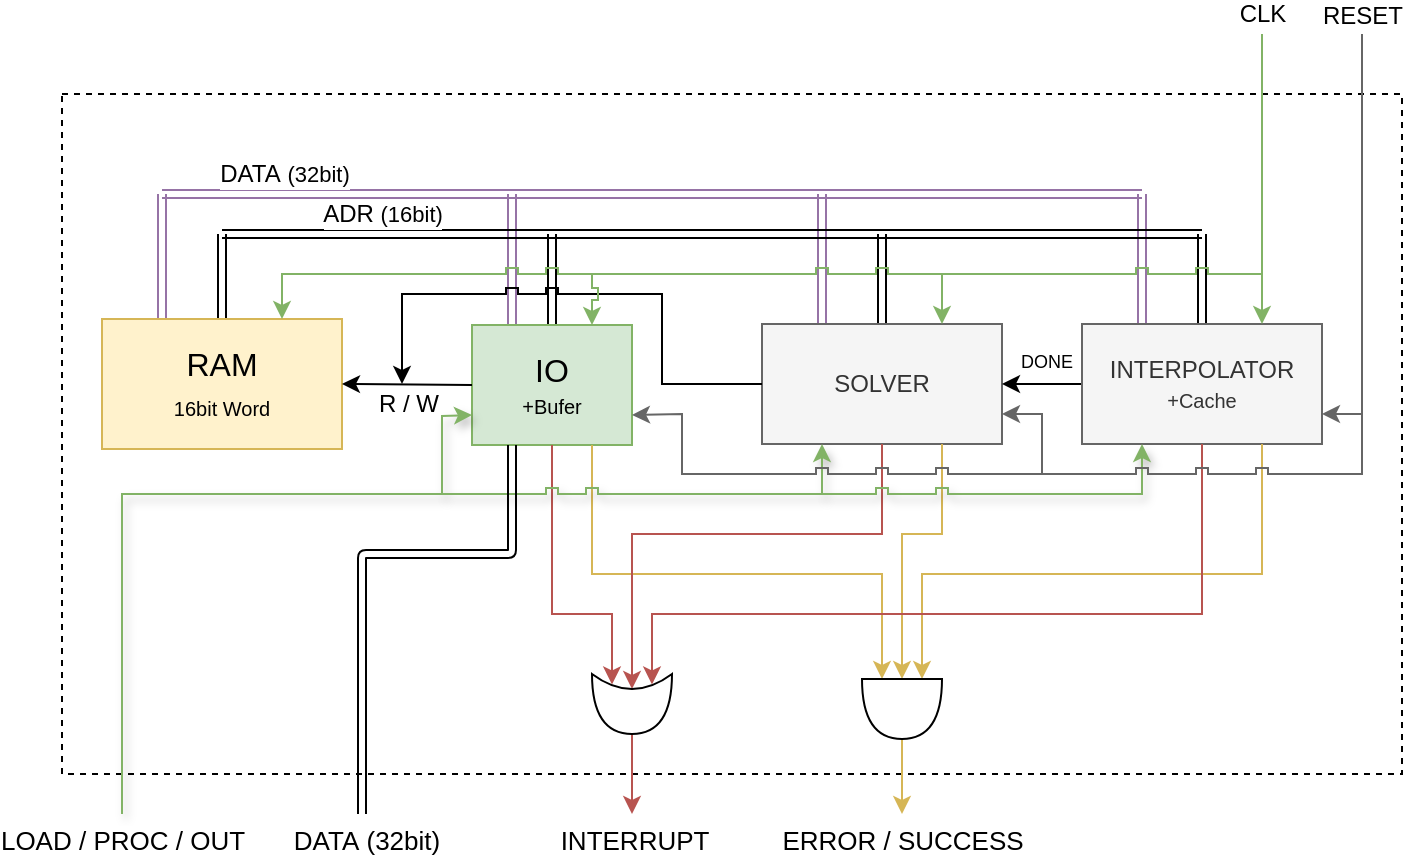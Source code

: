 <mxfile version="12.3.2" type="device" pages="1"><diagram id="FDOUSVHYY8eVoYIj2yb1" name="default"><mxGraphModel dx="1792" dy="700" grid="1" gridSize="10" guides="1" tooltips="1" connect="1" arrows="1" fold="1" page="1" pageScale="1" pageWidth="850" pageHeight="1100" background="none" math="0" shadow="0"><root><mxCell id="Gq3sydEzkJt4ZsSo_zlP-0"/><mxCell id="Gq3sydEzkJt4ZsSo_zlP-1" parent="Gq3sydEzkJt4ZsSo_zlP-0"/><mxCell id="ygiRLRduiJ0KiNkpo_pw-22" value="" style="rounded=0;whiteSpace=wrap;html=1;dashed=1;fontSize=13;editable=0;backgroundOutline=1;connectable=0;allowArrows=0;imageAspect=1;shadow=0;comic=0;snapToPoint=0;fixDash=0;" parent="Gq3sydEzkJt4ZsSo_zlP-1" vertex="1"><mxGeometry x="-670" y="120" width="670" height="340" as="geometry"/></mxCell><mxCell id="ygiRLRduiJ0KiNkpo_pw-46" style="edgeStyle=orthogonalEdgeStyle;rounded=0;jumpStyle=sharp;orthogonalLoop=1;jettySize=auto;html=1;exitX=0.25;exitY=0;exitDx=0;exitDy=0;startArrow=classic;startFill=1;endArrow=none;endFill=0;shape=link;fillColor=#e1d5e7;strokeColor=#9673a6;" parent="Gq3sydEzkJt4ZsSo_zlP-1" source="ygiRLRduiJ0KiNkpo_pw-0" edge="1"><mxGeometry relative="1" as="geometry"><mxPoint x="-620" y="170" as="targetPoint"/></mxGeometry></mxCell><mxCell id="ygiRLRduiJ0KiNkpo_pw-47" style="edgeStyle=orthogonalEdgeStyle;shape=link;rounded=0;jumpStyle=sharp;orthogonalLoop=1;jettySize=auto;html=1;exitX=0.5;exitY=0;exitDx=0;exitDy=0;startArrow=classic;startFill=1;endArrow=none;endFill=0;" parent="Gq3sydEzkJt4ZsSo_zlP-1" source="ygiRLRduiJ0KiNkpo_pw-0" edge="1"><mxGeometry relative="1" as="geometry"><mxPoint x="-590" y="190" as="targetPoint"/></mxGeometry></mxCell><mxCell id="ygiRLRduiJ0KiNkpo_pw-0" value="RAM&lt;br style=&quot;font-size: 12px&quot;&gt;&lt;font size=&quot;1&quot;&gt;16bit Word&lt;/font&gt;" style="rounded=0;whiteSpace=wrap;html=1;verticalAlign=middle;fontSize=16;fillColor=#fff2cc;strokeColor=#d6b656;" parent="Gq3sydEzkJt4ZsSo_zlP-1" vertex="1"><mxGeometry x="-650" y="232.5" width="120" height="65" as="geometry"/></mxCell><mxCell id="ygiRLRduiJ0KiNkpo_pw-50" style="edgeStyle=orthogonalEdgeStyle;shape=link;rounded=0;jumpStyle=sharp;orthogonalLoop=1;jettySize=auto;html=1;exitX=0.25;exitY=0;exitDx=0;exitDy=0;startArrow=classic;startFill=1;endArrow=none;endFill=0;fillColor=#e1d5e7;strokeColor=#9673a6;" parent="Gq3sydEzkJt4ZsSo_zlP-1" source="ygiRLRduiJ0KiNkpo_pw-1" edge="1"><mxGeometry relative="1" as="geometry"><mxPoint x="-290" y="170" as="targetPoint"/></mxGeometry></mxCell><mxCell id="ygiRLRduiJ0KiNkpo_pw-51" style="edgeStyle=orthogonalEdgeStyle;shape=link;rounded=0;jumpStyle=sharp;orthogonalLoop=1;jettySize=auto;html=1;exitX=0.5;exitY=0;exitDx=0;exitDy=0;startArrow=classic;startFill=1;endArrow=none;endFill=0;" parent="Gq3sydEzkJt4ZsSo_zlP-1" source="ygiRLRduiJ0KiNkpo_pw-1" edge="1"><mxGeometry relative="1" as="geometry"><mxPoint x="-260" y="190" as="targetPoint"/></mxGeometry></mxCell><mxCell id="ygiRLRduiJ0KiNkpo_pw-1" value="SOLVER" style="rounded=0;whiteSpace=wrap;html=1;fillColor=#f5f5f5;strokeColor=#666666;fontColor=#333333;" parent="Gq3sydEzkJt4ZsSo_zlP-1" vertex="1"><mxGeometry x="-320" y="235" width="120" height="60" as="geometry"/></mxCell><mxCell id="ygiRLRduiJ0KiNkpo_pw-52" style="edgeStyle=orthogonalEdgeStyle;shape=link;rounded=0;jumpStyle=sharp;orthogonalLoop=1;jettySize=auto;html=1;exitX=0.25;exitY=0;exitDx=0;exitDy=0;startArrow=classic;startFill=1;endArrow=none;endFill=0;fillColor=#e1d5e7;strokeColor=#9673a6;" parent="Gq3sydEzkJt4ZsSo_zlP-1" source="ygiRLRduiJ0KiNkpo_pw-2" edge="1"><mxGeometry relative="1" as="geometry"><mxPoint x="-130" y="170" as="targetPoint"/></mxGeometry></mxCell><mxCell id="ygiRLRduiJ0KiNkpo_pw-53" style="edgeStyle=orthogonalEdgeStyle;shape=link;rounded=0;jumpStyle=sharp;orthogonalLoop=1;jettySize=auto;html=1;exitX=0.5;exitY=0;exitDx=0;exitDy=0;startArrow=classic;startFill=1;endArrow=none;endFill=0;" parent="Gq3sydEzkJt4ZsSo_zlP-1" source="ygiRLRduiJ0KiNkpo_pw-2" edge="1"><mxGeometry relative="1" as="geometry"><mxPoint x="-100" y="190" as="targetPoint"/></mxGeometry></mxCell><mxCell id="ygiRLRduiJ0KiNkpo_pw-66" style="edgeStyle=orthogonalEdgeStyle;rounded=0;jumpStyle=sharp;orthogonalLoop=1;jettySize=auto;html=1;exitX=0;exitY=0.5;exitDx=0;exitDy=0;entryX=1;entryY=0.5;entryDx=0;entryDy=0;shadow=0;startArrow=none;startFill=0;endArrow=classic;endFill=1;" parent="Gq3sydEzkJt4ZsSo_zlP-1" source="ygiRLRduiJ0KiNkpo_pw-2" target="ygiRLRduiJ0KiNkpo_pw-1" edge="1"><mxGeometry relative="1" as="geometry"/></mxCell><mxCell id="ygiRLRduiJ0KiNkpo_pw-67" value="DONE" style="text;html=1;align=center;verticalAlign=middle;resizable=0;points=[];;labelBackgroundColor=#ffffff;fontSize=9;" parent="ygiRLRduiJ0KiNkpo_pw-66" vertex="1" connectable="0"><mxGeometry x="0.212" relative="1" as="geometry"><mxPoint x="5.5" y="-11" as="offset"/></mxGeometry></mxCell><mxCell id="ygiRLRduiJ0KiNkpo_pw-2" value="INTERPOLATOR&lt;br style=&quot;font-size: 9px&quot;&gt;&lt;font size=&quot;1&quot;&gt;+Cache&lt;/font&gt;" style="rounded=0;whiteSpace=wrap;html=1;fillColor=#f5f5f5;strokeColor=#666666;fontColor=#333333;" parent="Gq3sydEzkJt4ZsSo_zlP-1" vertex="1"><mxGeometry x="-160" y="235" width="120" height="60" as="geometry"/></mxCell><mxCell id="ygiRLRduiJ0KiNkpo_pw-48" style="edgeStyle=orthogonalEdgeStyle;shape=link;rounded=0;jumpStyle=sharp;orthogonalLoop=1;jettySize=auto;html=1;exitX=0.25;exitY=0;exitDx=0;exitDy=0;startArrow=classic;startFill=1;endArrow=none;endFill=0;fillColor=#e1d5e7;strokeColor=#9673a6;" parent="Gq3sydEzkJt4ZsSo_zlP-1" source="ygiRLRduiJ0KiNkpo_pw-9" edge="1"><mxGeometry relative="1" as="geometry"><mxPoint x="-445" y="170" as="targetPoint"/></mxGeometry></mxCell><mxCell id="ygiRLRduiJ0KiNkpo_pw-49" style="edgeStyle=orthogonalEdgeStyle;shape=link;rounded=0;jumpStyle=sharp;orthogonalLoop=1;jettySize=auto;html=1;exitX=0.5;exitY=0;exitDx=0;exitDy=0;startArrow=classic;startFill=1;endArrow=none;endFill=0;" parent="Gq3sydEzkJt4ZsSo_zlP-1" source="ygiRLRduiJ0KiNkpo_pw-9" edge="1"><mxGeometry relative="1" as="geometry"><mxPoint x="-425" y="190" as="targetPoint"/></mxGeometry></mxCell><mxCell id="ygiRLRduiJ0KiNkpo_pw-9" value="&lt;font style=&quot;font-size: 16px&quot;&gt;IO&lt;/font&gt;&lt;br&gt;&lt;font style=&quot;font-size: 10px&quot;&gt;+Bufer&lt;/font&gt;" style="rounded=0;whiteSpace=wrap;html=1;fontSize=13;fillColor=#d5e8d4;strokeColor=#82b366;" parent="Gq3sydEzkJt4ZsSo_zlP-1" vertex="1"><mxGeometry x="-465" y="235.5" width="80" height="60" as="geometry"/></mxCell><mxCell id="ygiRLRduiJ0KiNkpo_pw-31" value="" style="endArrow=classic;html=1;exitX=0.75;exitY=1;exitDx=0;exitDy=0;entryX=0;entryY=0.25;entryDx=0;entryDy=0;entryPerimeter=0;jumpStyle=sharp;fillColor=#fff2cc;strokeColor=#d6b656;rounded=0;" parent="Gq3sydEzkJt4ZsSo_zlP-1" source="ygiRLRduiJ0KiNkpo_pw-2" target="ygiRLRduiJ0KiNkpo_pw-27" edge="1"><mxGeometry width="50" height="50" relative="1" as="geometry"><mxPoint x="-680" y="660" as="sourcePoint"/><mxPoint x="-630" y="610" as="targetPoint"/><Array as="points"><mxPoint x="-70" y="360"/><mxPoint x="-240" y="360"/></Array></mxGeometry></mxCell><mxCell id="ygiRLRduiJ0KiNkpo_pw-32" value="" style="endArrow=classic;html=1;exitX=0.75;exitY=1;exitDx=0;exitDy=0;entryX=0;entryY=0.5;entryDx=0;entryDy=0;entryPerimeter=0;jumpStyle=sharp;fillColor=#fff2cc;strokeColor=#d6b656;rounded=0;" parent="Gq3sydEzkJt4ZsSo_zlP-1" source="ygiRLRduiJ0KiNkpo_pw-1" target="ygiRLRduiJ0KiNkpo_pw-27" edge="1"><mxGeometry width="50" height="50" relative="1" as="geometry"><mxPoint x="-680" y="660" as="sourcePoint"/><mxPoint x="-630" y="610" as="targetPoint"/><Array as="points"><mxPoint x="-230" y="340"/><mxPoint x="-250" y="340"/></Array></mxGeometry></mxCell><mxCell id="ygiRLRduiJ0KiNkpo_pw-33" value="" style="endArrow=classic;html=1;exitX=0.75;exitY=1;exitDx=0;exitDy=0;entryX=0;entryY=0.75;entryDx=0;entryDy=0;entryPerimeter=0;jumpStyle=sharp;fillColor=#fff2cc;strokeColor=#d6b656;rounded=0;" parent="Gq3sydEzkJt4ZsSo_zlP-1" source="ygiRLRduiJ0KiNkpo_pw-9" target="ygiRLRduiJ0KiNkpo_pw-27" edge="1"><mxGeometry width="50" height="50" relative="1" as="geometry"><mxPoint x="-680" y="660" as="sourcePoint"/><mxPoint x="-630" y="610" as="targetPoint"/><Array as="points"><mxPoint x="-405" y="360"/><mxPoint x="-260" y="360"/></Array></mxGeometry></mxCell><mxCell id="ygiRLRduiJ0KiNkpo_pw-39" value="" style="endArrow=classic;html=1;exitX=0.5;exitY=1;exitDx=0;exitDy=0;entryX=0.175;entryY=0.25;entryDx=0;entryDy=0;entryPerimeter=0;rounded=0;fillColor=#f8cecc;strokeColor=#b85450;" parent="Gq3sydEzkJt4ZsSo_zlP-1" source="ygiRLRduiJ0KiNkpo_pw-2" target="ygiRLRduiJ0KiNkpo_pw-38" edge="1"><mxGeometry width="50" height="50" relative="1" as="geometry"><mxPoint x="-680" y="660" as="sourcePoint"/><mxPoint x="-630" y="610" as="targetPoint"/><Array as="points"><mxPoint x="-100" y="380"/><mxPoint x="-375" y="380"/></Array></mxGeometry></mxCell><mxCell id="ygiRLRduiJ0KiNkpo_pw-40" value="" style="endArrow=classic;html=1;exitX=0.5;exitY=1;exitDx=0;exitDy=0;entryX=0.25;entryY=0.5;entryDx=0;entryDy=0;entryPerimeter=0;rounded=0;fillColor=#f8cecc;strokeColor=#b85450;" parent="Gq3sydEzkJt4ZsSo_zlP-1" source="ygiRLRduiJ0KiNkpo_pw-1" target="ygiRLRduiJ0KiNkpo_pw-38" edge="1"><mxGeometry width="50" height="50" relative="1" as="geometry"><mxPoint x="-680" y="660" as="sourcePoint"/><mxPoint x="-630" y="610" as="targetPoint"/><Array as="points"><mxPoint x="-260" y="340"/><mxPoint x="-385" y="340"/></Array></mxGeometry></mxCell><mxCell id="ygiRLRduiJ0KiNkpo_pw-41" value="" style="endArrow=classic;html=1;exitX=0.5;exitY=1;exitDx=0;exitDy=0;entryX=0.175;entryY=0.75;entryDx=0;entryDy=0;entryPerimeter=0;rounded=0;fillColor=#f8cecc;strokeColor=#b85450;" parent="Gq3sydEzkJt4ZsSo_zlP-1" source="ygiRLRduiJ0KiNkpo_pw-9" target="ygiRLRduiJ0KiNkpo_pw-38" edge="1"><mxGeometry width="50" height="50" relative="1" as="geometry"><mxPoint x="-680" y="660" as="sourcePoint"/><mxPoint x="-630" y="610" as="targetPoint"/><Array as="points"><mxPoint x="-425" y="380"/><mxPoint x="-395" y="380"/></Array></mxGeometry></mxCell><mxCell id="ygiRLRduiJ0KiNkpo_pw-42" value="" style="shape=link;html=1;startArrow=classic;startFill=1;endArrow=none;endFill=0;fillColor=#e1d5e7;strokeColor=#9673a6;" parent="Gq3sydEzkJt4ZsSo_zlP-1" edge="1"><mxGeometry width="50" height="50" relative="1" as="geometry"><mxPoint x="-620" y="170" as="sourcePoint"/><mxPoint x="-130" y="170" as="targetPoint"/></mxGeometry></mxCell><mxCell id="ygiRLRduiJ0KiNkpo_pw-43" value="DATA&amp;nbsp;&lt;font style=&quot;font-size: 11px&quot;&gt;(32bit)&lt;/font&gt;" style="text;html=1;align=center;verticalAlign=middle;resizable=0;points=[];;labelBackgroundColor=#ffffff;" parent="ygiRLRduiJ0KiNkpo_pw-42" vertex="1" connectable="0"><mxGeometry x="-0.675" relative="1" as="geometry"><mxPoint x="-19" y="-10" as="offset"/></mxGeometry></mxCell><mxCell id="ygiRLRduiJ0KiNkpo_pw-44" value="" style="shape=link;html=1;startArrow=classic;startFill=1;endArrow=none;endFill=0;" parent="Gq3sydEzkJt4ZsSo_zlP-1" edge="1"><mxGeometry width="50" height="50" relative="1" as="geometry"><mxPoint x="-590" y="190" as="sourcePoint"/><mxPoint x="-100" y="190" as="targetPoint"/></mxGeometry></mxCell><mxCell id="ygiRLRduiJ0KiNkpo_pw-45" value="ADR&amp;nbsp;&lt;font style=&quot;font-size: 11px&quot;&gt;(16bit)&lt;/font&gt;" style="text;html=1;align=center;verticalAlign=middle;resizable=0;points=[];;labelBackgroundColor=#ffffff;" parent="ygiRLRduiJ0KiNkpo_pw-44" vertex="1" connectable="0"><mxGeometry x="-0.675" relative="1" as="geometry"><mxPoint y="-10" as="offset"/></mxGeometry></mxCell><mxCell id="ygiRLRduiJ0KiNkpo_pw-54" value="" style="endArrow=classic;html=1;jumpStyle=sharp;rounded=0;fillColor=#d5e8d4;strokeColor=#82b366;shadow=1;entryX=0;entryY=0.75;entryDx=0;entryDy=0;" parent="Gq3sydEzkJt4ZsSo_zlP-1" target="ygiRLRduiJ0KiNkpo_pw-9" edge="1"><mxGeometry width="50" height="50" relative="1" as="geometry"><mxPoint x="-640" y="480" as="sourcePoint"/><mxPoint x="-630" y="610" as="targetPoint"/><Array as="points"><mxPoint x="-640" y="320"/><mxPoint x="-480" y="320"/><mxPoint x="-480" y="281"/></Array></mxGeometry></mxCell><mxCell id="ygiRLRduiJ0KiNkpo_pw-58" value="&lt;span style=&quot;font-size: 13px&quot;&gt;LOAD / PROC / OUT&lt;/span&gt;" style="text;html=1;align=center;verticalAlign=middle;resizable=0;points=[];;labelBackgroundColor=#ffffff;" parent="ygiRLRduiJ0KiNkpo_pw-54" vertex="1" connectable="0"><mxGeometry x="-0.93" y="-1" relative="1" as="geometry"><mxPoint x="-1" y="25.333" as="offset"/></mxGeometry></mxCell><mxCell id="ygiRLRduiJ0KiNkpo_pw-56" value="" style="endArrow=classic;html=1;jumpStyle=sharp;rounded=0;fillColor=#d5e8d4;strokeColor=#82b366;shadow=1;entryX=0.25;entryY=1;entryDx=0;entryDy=0;" parent="Gq3sydEzkJt4ZsSo_zlP-1" target="ygiRLRduiJ0KiNkpo_pw-1" edge="1"><mxGeometry width="50" height="50" relative="1" as="geometry"><mxPoint x="-480" y="320" as="sourcePoint"/><mxPoint x="-435" y="302.5" as="targetPoint"/><Array as="points"><mxPoint x="-290" y="320"/></Array></mxGeometry></mxCell><mxCell id="ygiRLRduiJ0KiNkpo_pw-57" value="" style="endArrow=classic;html=1;jumpStyle=sharp;rounded=0;fillColor=#d5e8d4;strokeColor=#82b366;shadow=1;entryX=0.25;entryY=1;entryDx=0;entryDy=0;" parent="Gq3sydEzkJt4ZsSo_zlP-1" target="ygiRLRduiJ0KiNkpo_pw-2" edge="1"><mxGeometry width="50" height="50" relative="1" as="geometry"><mxPoint x="-290" y="320" as="sourcePoint"/><mxPoint x="-180" y="310" as="targetPoint"/><Array as="points"><mxPoint x="-130" y="320"/></Array></mxGeometry></mxCell><mxCell id="ygiRLRduiJ0KiNkpo_pw-59" value="" style="endArrow=classic;html=1;shadow=0;jumpStyle=sharp;rounded=0;entryX=1;entryY=0.5;entryDx=0;entryDy=0;exitX=0;exitY=0.5;exitDx=0;exitDy=0;" parent="Gq3sydEzkJt4ZsSo_zlP-1" source="ygiRLRduiJ0KiNkpo_pw-9" target="ygiRLRduiJ0KiNkpo_pw-0" edge="1"><mxGeometry width="50" height="50" relative="1" as="geometry"><mxPoint x="-680" y="660" as="sourcePoint"/><mxPoint x="-630" y="610" as="targetPoint"/></mxGeometry></mxCell><mxCell id="ygiRLRduiJ0KiNkpo_pw-60" value="R / W" style="text;html=1;align=center;verticalAlign=middle;resizable=0;points=[];;labelBackgroundColor=#ffffff;" parent="ygiRLRduiJ0KiNkpo_pw-59" vertex="1" connectable="0"><mxGeometry x="0.27" relative="1" as="geometry"><mxPoint x="9" y="10" as="offset"/></mxGeometry></mxCell><mxCell id="ygiRLRduiJ0KiNkpo_pw-62" value="" style="endArrow=classic;html=1;shadow=0;exitX=0;exitY=0.5;exitDx=0;exitDy=0;jumpStyle=sharp;rounded=0;" parent="Gq3sydEzkJt4ZsSo_zlP-1" source="ygiRLRduiJ0KiNkpo_pw-1" edge="1"><mxGeometry width="50" height="50" relative="1" as="geometry"><mxPoint x="-680" y="660" as="sourcePoint"/><mxPoint x="-500" y="265" as="targetPoint"/><Array as="points"><mxPoint x="-370" y="265"/><mxPoint x="-370" y="220"/><mxPoint x="-500" y="220"/></Array></mxGeometry></mxCell><mxCell id="ygiRLRduiJ0KiNkpo_pw-64" value="" style="endArrow=classic;html=1;shadow=0;entryX=0.75;entryY=0;entryDx=0;entryDy=0;fillColor=#d5e8d4;strokeColor=#82b366;" parent="Gq3sydEzkJt4ZsSo_zlP-1" target="ygiRLRduiJ0KiNkpo_pw-2" edge="1"><mxGeometry width="50" height="50" relative="1" as="geometry"><mxPoint x="-70" y="90" as="sourcePoint"/><mxPoint x="-630" y="610" as="targetPoint"/></mxGeometry></mxCell><mxCell id="ygiRLRduiJ0KiNkpo_pw-65" value="CLK" style="text;html=1;align=center;verticalAlign=middle;resizable=0;points=[];;labelBackgroundColor=#ffffff;" parent="ygiRLRduiJ0KiNkpo_pw-64" vertex="1" connectable="0"><mxGeometry x="-0.813" y="-2" relative="1" as="geometry"><mxPoint x="2" y="-24" as="offset"/></mxGeometry></mxCell><mxCell id="ygiRLRduiJ0KiNkpo_pw-68" value="" style="endArrow=classic;html=1;shadow=0;fontSize=9;entryX=0.75;entryY=0;entryDx=0;entryDy=0;rounded=0;fillColor=#d5e8d4;strokeColor=#82b366;jumpStyle=sharp;" parent="Gq3sydEzkJt4ZsSo_zlP-1" target="ygiRLRduiJ0KiNkpo_pw-1" edge="1"><mxGeometry width="50" height="50" relative="1" as="geometry"><mxPoint x="-70" y="210" as="sourcePoint"/><mxPoint x="-630" y="610" as="targetPoint"/><Array as="points"><mxPoint x="-230" y="210"/></Array></mxGeometry></mxCell><mxCell id="ygiRLRduiJ0KiNkpo_pw-69" value="" style="endArrow=classic;html=1;shadow=0;fontSize=9;entryX=0.75;entryY=0;entryDx=0;entryDy=0;rounded=0;jumpStyle=sharp;fillColor=#d5e8d4;strokeColor=#82b366;" parent="Gq3sydEzkJt4ZsSo_zlP-1" target="ygiRLRduiJ0KiNkpo_pw-9" edge="1"><mxGeometry width="50" height="50" relative="1" as="geometry"><mxPoint x="-230" y="210" as="sourcePoint"/><mxPoint x="-630" y="610" as="targetPoint"/><Array as="points"><mxPoint x="-405" y="210"/></Array></mxGeometry></mxCell><mxCell id="ygiRLRduiJ0KiNkpo_pw-70" value="" style="endArrow=classic;html=1;shadow=0;fontSize=9;entryX=0.75;entryY=0;entryDx=0;entryDy=0;rounded=0;jumpStyle=sharp;fillColor=#d5e8d4;strokeColor=#82b366;" parent="Gq3sydEzkJt4ZsSo_zlP-1" target="ygiRLRduiJ0KiNkpo_pw-0" edge="1"><mxGeometry width="50" height="50" relative="1" as="geometry"><mxPoint x="-400" y="210" as="sourcePoint"/><mxPoint x="-630" y="610" as="targetPoint"/><Array as="points"><mxPoint x="-560" y="210"/></Array></mxGeometry></mxCell><mxCell id="ygiRLRduiJ0KiNkpo_pw-71" value="" style="endArrow=classic;html=1;shadow=0;fontSize=9;entryX=1;entryY=0.75;entryDx=0;entryDy=0;jumpStyle=sharp;rounded=0;fillColor=#f5f5f5;strokeColor=#666666;" parent="Gq3sydEzkJt4ZsSo_zlP-1" target="ygiRLRduiJ0KiNkpo_pw-2" edge="1"><mxGeometry width="50" height="50" relative="1" as="geometry"><mxPoint x="-20" y="90" as="sourcePoint"/><mxPoint x="-470" y="610" as="targetPoint"/><Array as="points"><mxPoint x="-20" y="280"/></Array></mxGeometry></mxCell><mxCell id="ygiRLRduiJ0KiNkpo_pw-72" value="RESET" style="text;html=1;align=center;verticalAlign=middle;resizable=0;points=[];;labelBackgroundColor=#ffffff;fontSize=12;" parent="ygiRLRduiJ0KiNkpo_pw-71" vertex="1" connectable="0"><mxGeometry x="-0.878" y="2" relative="1" as="geometry"><mxPoint x="-2" y="-22.5" as="offset"/></mxGeometry></mxCell><mxCell id="ygiRLRduiJ0KiNkpo_pw-73" value="" style="endArrow=classic;html=1;shadow=0;fontSize=12;jumpStyle=sharp;rounded=0;fillColor=#f5f5f5;strokeColor=#666666;entryX=1;entryY=0.75;entryDx=0;entryDy=0;" parent="Gq3sydEzkJt4ZsSo_zlP-1" target="ygiRLRduiJ0KiNkpo_pw-1" edge="1"><mxGeometry width="50" height="50" relative="1" as="geometry"><mxPoint x="-20" y="280" as="sourcePoint"/><mxPoint x="-620" y="610" as="targetPoint"/><Array as="points"><mxPoint x="-20" y="310"/><mxPoint x="-180" y="310"/><mxPoint x="-180" y="280"/></Array></mxGeometry></mxCell><mxCell id="ygiRLRduiJ0KiNkpo_pw-74" value="" style="endArrow=classic;html=1;shadow=0;fontSize=12;entryX=1;entryY=0.75;entryDx=0;entryDy=0;rounded=0;jumpStyle=sharp;fillColor=#f5f5f5;strokeColor=#666666;" parent="Gq3sydEzkJt4ZsSo_zlP-1" target="ygiRLRduiJ0KiNkpo_pw-9" edge="1"><mxGeometry width="50" height="50" relative="1" as="geometry"><mxPoint x="-180" y="310" as="sourcePoint"/><mxPoint x="-620" y="610" as="targetPoint"/><Array as="points"><mxPoint x="-360" y="310"/><mxPoint x="-360" y="280"/></Array></mxGeometry></mxCell><mxCell id="ygiRLRduiJ0KiNkpo_pw-76" value="" style="shape=link;html=1;shadow=0;fontSize=12;entryX=0.25;entryY=1;entryDx=0;entryDy=0;" parent="Gq3sydEzkJt4ZsSo_zlP-1" target="ygiRLRduiJ0KiNkpo_pw-9" edge="1"><mxGeometry width="50" height="50" relative="1" as="geometry"><mxPoint x="-520" y="480" as="sourcePoint"/><mxPoint x="-650" y="610" as="targetPoint"/><Array as="points"><mxPoint x="-520" y="350"/><mxPoint x="-445" y="350"/></Array></mxGeometry></mxCell><mxCell id="ygiRLRduiJ0KiNkpo_pw-77" value="DATA&amp;nbsp;&lt;font style=&quot;font-size: 13px;&quot;&gt;(32bit)&lt;/font&gt;" style="text;html=1;align=center;verticalAlign=middle;resizable=0;points=[];;labelBackgroundColor=#ffffff;fontSize=13;" parent="ygiRLRduiJ0KiNkpo_pw-76" vertex="1" connectable="0"><mxGeometry x="-0.891" y="-2" relative="1" as="geometry"><mxPoint y="26.333" as="offset"/></mxGeometry></mxCell><mxCell id="ygiRLRduiJ0KiNkpo_pw-36" style="edgeStyle=none;rounded=0;comic=0;jumpStyle=sharp;orthogonalLoop=1;jettySize=auto;html=1;shadow=0;startArrow=none;startFill=0;endArrow=classic;endFill=1;strokeColor=#b85450;fontSize=13;fillColor=#f8cecc;" parent="Gq3sydEzkJt4ZsSo_zlP-1" source="ygiRLRduiJ0KiNkpo_pw-38" edge="1"><mxGeometry relative="1" as="geometry"><mxPoint x="-385" y="480" as="targetPoint"/></mxGeometry></mxCell><mxCell id="ygiRLRduiJ0KiNkpo_pw-37" value="INTERRUPT" style="text;html=1;align=center;verticalAlign=middle;resizable=0;points=[];;labelBackgroundColor=#ffffff;fontSize=13;" parent="ygiRLRduiJ0KiNkpo_pw-36" vertex="1" connectable="0"><mxGeometry x="0.324" y="-1" relative="1" as="geometry"><mxPoint x="2" y="26.333" as="offset"/></mxGeometry></mxCell><mxCell id="ygiRLRduiJ0KiNkpo_pw-38" value="" style="shape=xor;whiteSpace=wrap;html=1;direction=south;" parent="Gq3sydEzkJt4ZsSo_zlP-1" vertex="1"><mxGeometry x="-405" y="410" width="40" height="30" as="geometry"/></mxCell><mxCell id="ygiRLRduiJ0KiNkpo_pw-25" style="edgeStyle=none;rounded=0;comic=0;jumpStyle=sharp;orthogonalLoop=1;jettySize=auto;html=1;shadow=0;startArrow=none;startFill=0;endArrow=classic;endFill=1;strokeColor=#d6b656;fontSize=13;fillColor=#fff2cc;" parent="Gq3sydEzkJt4ZsSo_zlP-1" source="ygiRLRduiJ0KiNkpo_pw-27" edge="1"><mxGeometry relative="1" as="geometry"><mxPoint x="-250" y="480" as="targetPoint"/></mxGeometry></mxCell><mxCell id="ygiRLRduiJ0KiNkpo_pw-26" value="ERROR / SUCCESS" style="text;html=1;align=center;verticalAlign=middle;resizable=0;points=[];;labelBackgroundColor=#ffffff;fontSize=13;" parent="ygiRLRduiJ0KiNkpo_pw-25" vertex="1" connectable="0"><mxGeometry x="-0.579" y="3" relative="1" as="geometry"><mxPoint x="-3" y="41.833" as="offset"/></mxGeometry></mxCell><mxCell id="ygiRLRduiJ0KiNkpo_pw-27" value="" style="shape=or;whiteSpace=wrap;html=1;rounded=0;shadow=0;fontSize=13;flipH=0;flipV=0;direction=south;" parent="Gq3sydEzkJt4ZsSo_zlP-1" vertex="1"><mxGeometry x="-270" y="412.5" width="40" height="30" as="geometry"/></mxCell></root></mxGraphModel></diagram></mxfile>